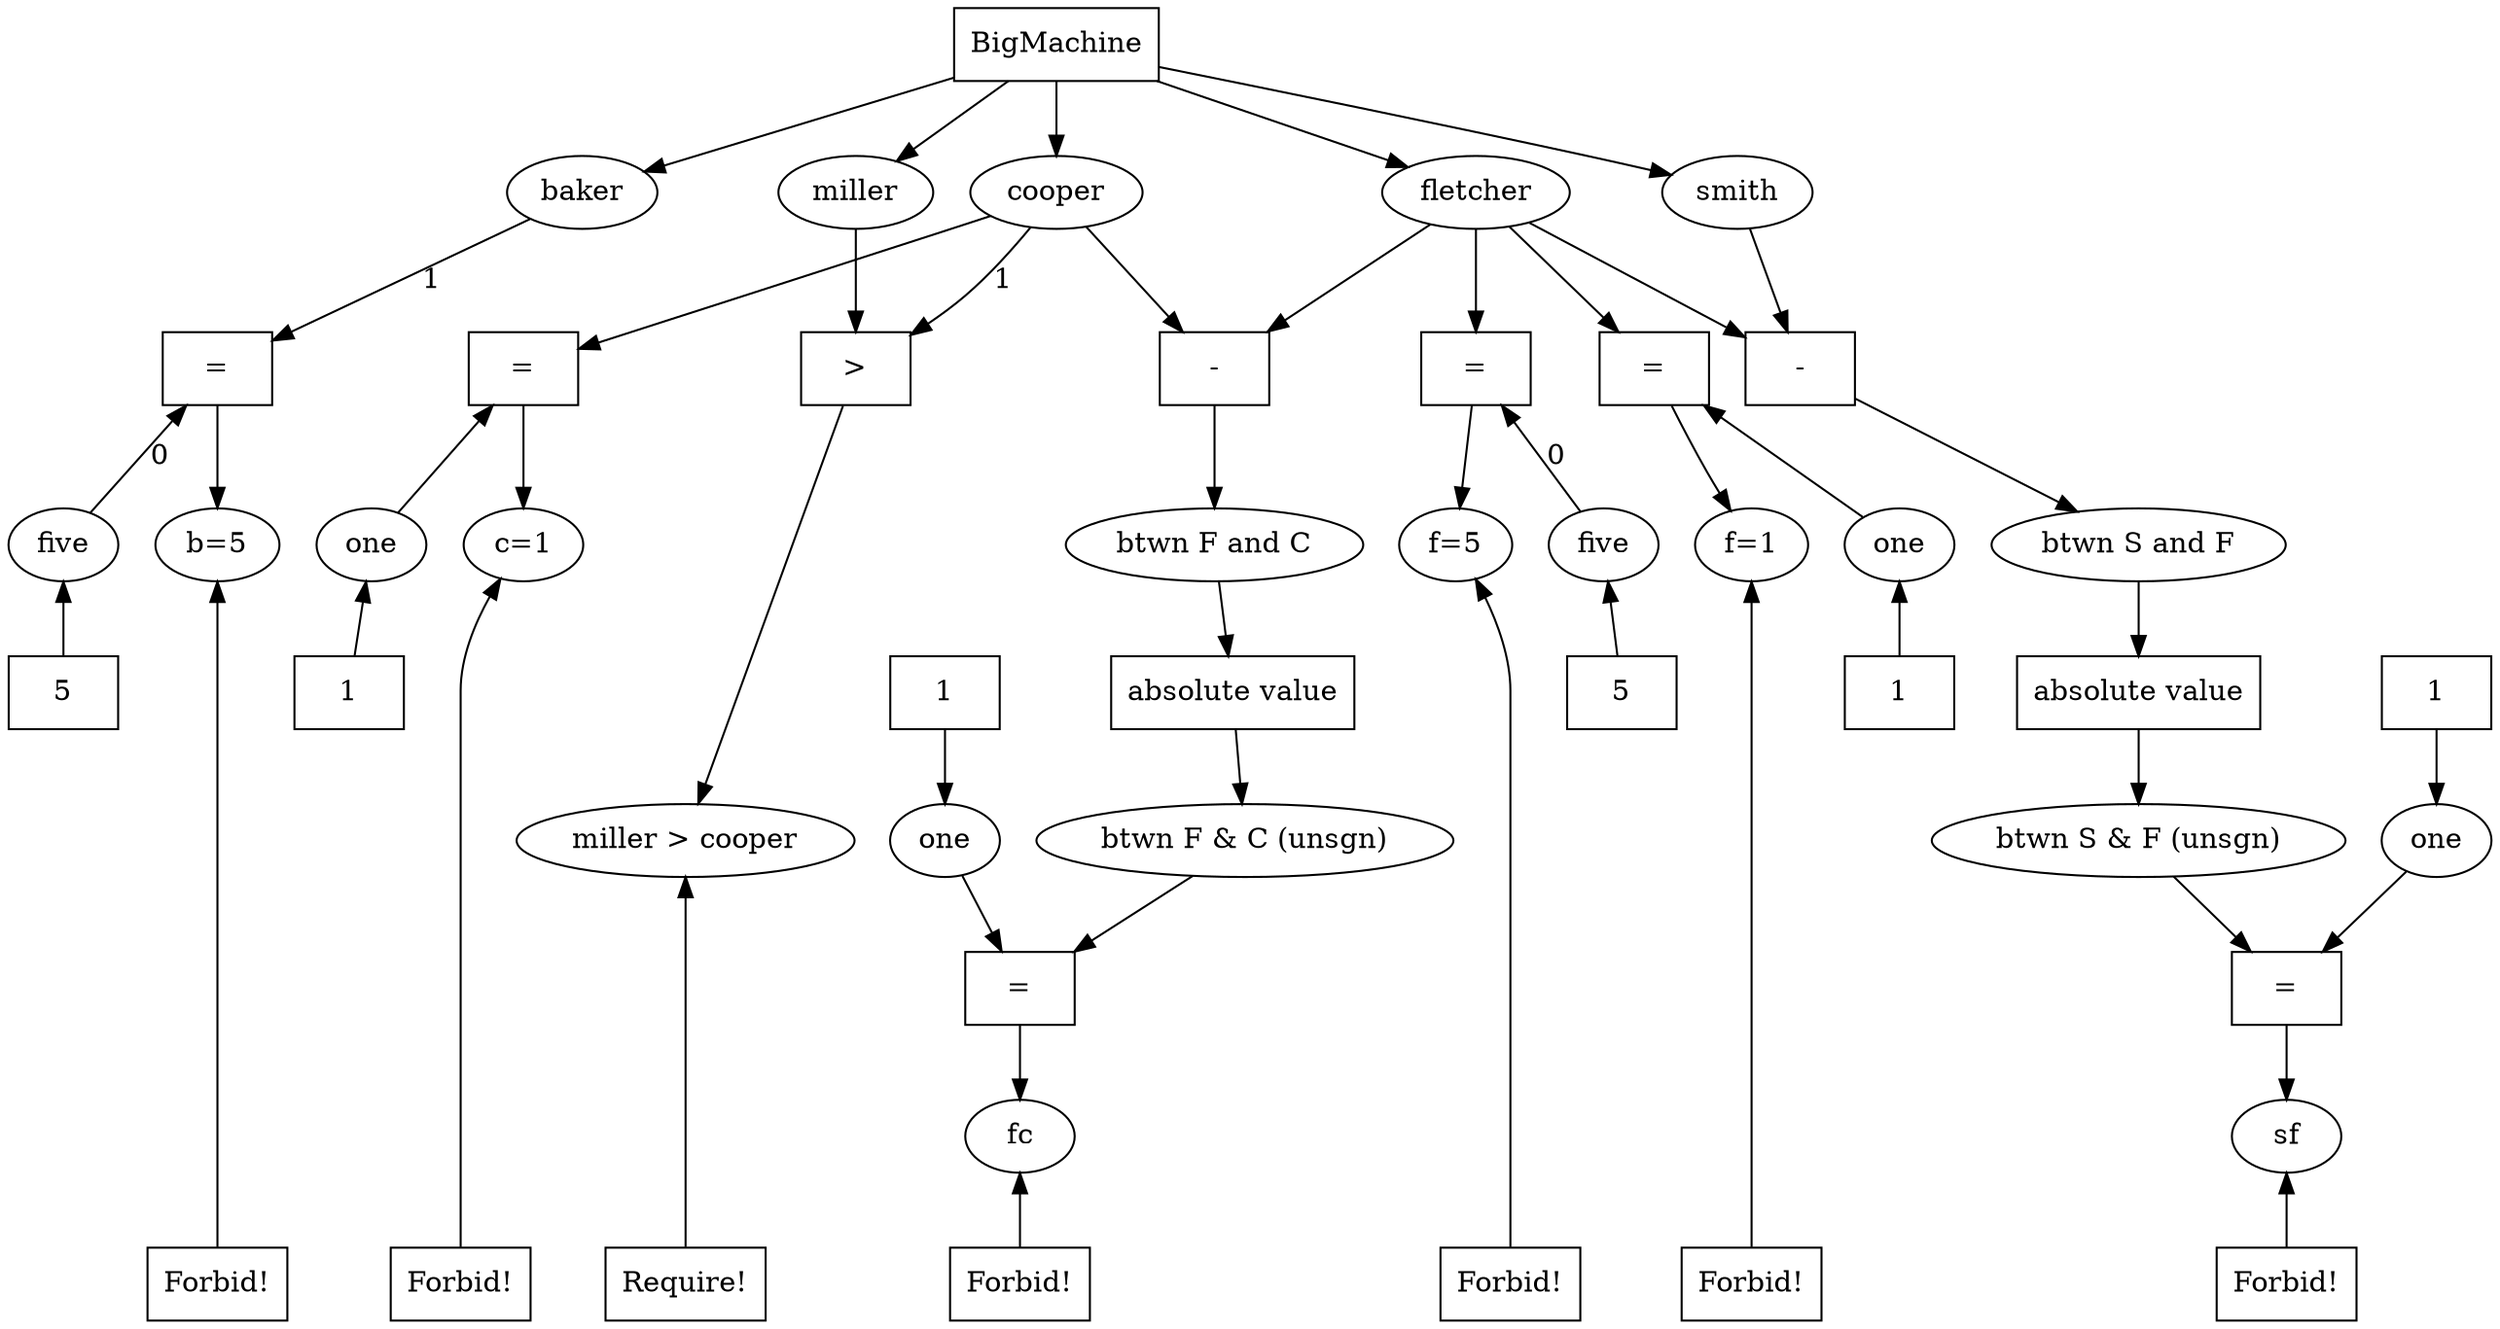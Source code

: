 digraph G {
  ratio=fill;
  "(variable) 11" [label="baker", shape="ellipse", rank="people" ];
  "(variable) 17" [label="cooper", shape="ellipse", rank="people" ];
  "(variable) 15" [label="fletcher", shape="ellipse", rank="people" ];
  "(variable) 19" [label="miller", shape="ellipse", rank="people" ];
  "(variable) 21" [label="smith", shape="ellipse", rank="people" ];


  "(propagator) 12" [label="=", shape="box" ];
   { rank=same; "(propagator) 12"; "(propagator) 14"; "(propagator) 16"; "(propagator) 34"; "(propagator) 37"; "(propagator) 18";  };
   { rank=same; "(variable) 130"; "(variable) 131"; "(variable) 238"; "(variable) 241" }; 
   { rank=same; "(variable) 25"; "(variable) 145"; "(variable) 29"; }; 
   { rank=same; "(propagator) 240"; "(propagator) 241"; "(propagator) 401"; "(propagator) 402"; "(propagator) 403"; };

  "(propagator) 240" [label="5", shape="box" ];
  "(variable) 130" -> "(propagator) 240" [label="", dir=back, ];
  "(variable) 130" [label="five", shape="ellipse" ];
  "(propagator) 241" [label="5", shape="box" ];
  "(variable) 131" -> "(propagator) 241" [label="", dir=back, ];
  "(variable) 131" [label="five", shape="ellipse" ];

  "(variable) 130" -> "(propagator) 12" [label=0 ];
  "(variable) 131" -> "(propagator) 14" [label=0 ];

  "(propagator) 18" [label=">", shape="box" ];
  "(variable) 19" -> "(propagator) 18" [label="" ];
  "(variable) 17" -> "(propagator) 18" [label=1 ];
  "(propagator) 18" -> "(variable) 145" [label="" ];
  "(variable) 145" [label="miller > cooper", shape="ellipse" ];
  "(propagator) 146" [label="Require!", shape="box" ];
  "(propagator) 146" -> "(variable) 145" [label="" ];



  "(propagator) 14" [label="=", shape="box" ];
  "(variable) 15" -> "(propagator) 14" [label="" ];
  "(propagator) 16" [label="-", shape="box" ];
  "(variable) 15" -> "(propagator) 16" [label="" ];
  "(variable) 17" -> "(propagator) 16" [label="" ];
   { rank=same; "(variable) 11"; "(variable) 15"; "(variable) 17"; "(variable) 19"; "(variable) 21" }; 
  "(propagator) 22" [label="-", shape="box" ];
  "(variable) 21" -> "(propagator) 22" [label="" ];
  "(variable) 15" -> "(propagator) 22" [label="" ];
  "(propagator) 22" -> "(variable) 23" [label="" ];
  "(variable) 23" [label="btwn S and F", shape="ellipse" ];
  "(propagator) 24" [label="absolute value", shape="box" ];
  "(variable) 23" -> "(propagator) 24" [label="" ];
  "(propagator) 24" -> "(variable) 25" [label="" ];
  "(variable) 25" [label="btwn S & F (unsgn)", shape="ellipse" ];
  "(propagator) 26" [label="=", shape="box" ];
  "(variable) 207" -> "(propagator) 26" [label="" ];
   { rank=same; "(variable) 209"; "(variable) 210"; "(variable) 35"; "(variable) 38" }; 

  "(propagator) 400" [label="1", shape="box" ];
  "(propagator) 400" -> "(variable) 207" [label="" ];
  "(variable) 207" [label="one", shape="ellipse" ];
  "(propagator) 401" [label="1", shape="box" ];
  "(propagator) 401" -> "(variable) 208" [label="" ];
  "(variable) 208" [label="one", shape="ellipse" ];
  "(propagator) 402" [label="1", shape="box" ];
   "(variable) 209" -> "(propagator) 402" [label="", dir=back, ];
  "(variable) 209" [label="one", shape="ellipse" ];
  "(propagator) 403" [label="1", shape="box" ];
  "(variable) 210" -> "(propagator) 403"  [label="", dir=back ];
  "(variable) 210" [label="one", shape="ellipse" ];

  "(propagator) 28" [label="=", shape="box" ];
  "(variable) 208" -> "(propagator) 28" [label="" ];
  "(variable) 29" -> "(propagator) 28" [label="" ];
  "(variable) 29" [label="btwn F & C (unsgn)", shape="ellipse" ];
  "(propagator) 30" [label="absolute value", shape="box" ];
  "(variable) 31" -> "(propagator) 30" [label="" ];
  "(variable) 31" [label="btwn F and C", shape="ellipse" ];
  "(propagator) 30" -> "(variable) 29" [label="" ];
  "(propagator) 28" -> "(variable) 32" [label="" ];
  "(variable) 32" [label="fc", shape="ellipse" ];
   { rank=max; "(propagator) 33"; "(propagator) 36"; "(propagator) 39"; "(propagator) 42"; "(propagator) 146"; "(propagator) 239"; "(propagator) 242" };
  "(propagator) 33" [label="Forbid!", shape="box", rank="forbid" ];
  "(propagator) 33" -> "(variable) 32" [label="" ];
  "(variable) 15" -> "(propagator) 34" [label="" ];

subgraph cluster_0 {
                label = "f_one";	
  "(propagator) 34" [label="=", shape="box" ];
  "(variable) 209" -> "(propagator) 34" [label="" ];
  "(propagator) 34" -> "(variable) 35" [label="" ];
  "(variable) 35" [label="f=1", shape="ellipse" ];
  "(propagator) 36" [label="Forbid!", shape="box", rank="forbid" ];
  "(propagator) 36" -> "(variable) 35" [label="" ];
	}
  "(propagator) 37" [label="=", shape="box" ];
  "(variable) 210" -> "(propagator) 37" [label="" ];
  "(variable) 17" -> "(propagator) 37" [label="" ];
  "(propagator) 37" -> "(variable) 38" [label="" ];
  "(variable) 38" [label="c=1", shape="ellipse" ];
  "(propagator) 39" [label="Forbid!", shape="box", rank="forbid" ];
  "(propagator) 39" -> "(variable) 38" [label="" ];
  "(variable) 25" -> "(propagator) 26" [label="" ];
  "(propagator) 26" -> "(variable) 41" [label="" ];
  "(variable) 41" [label="sf", shape="ellipse" ];
  "(propagator) 42" [label="Forbid!", shape="box", rank="forbid" ];
  "(propagator) 42" -> "(variable) 41" [label="" ];

  "(propagator) 57" [label="BigMachine", shape="box" ];
  "(propagator) 57" -> "(variable) 21" [label="" ];
  "(propagator) 57" -> "(variable) 19" [label="" ];
  "(propagator) 57" -> "(variable) 17" [label="" ];
  "(propagator) 57" -> "(variable) 15" [label="" ];
  "(propagator) 57" -> "(variable) 11" [label="" ];

  "(propagator) 16" -> "(variable) 31" [label="" ];
  "(propagator) 14" -> "(variable) 238" [label="" ];
  "(variable) 238" [label="f=5", shape="ellipse" ];
  "(propagator) 239" [label="Forbid!", shape="box", rank="forbid" ];
  "(propagator) 239" -> "(variable) 238" [label="" ];
  "(variable) 11" -> "(propagator) 12" [label=1 ];
  "(propagator) 12" -> "(variable) 241" [label="" ];
  "(variable) 241" [label="b=5", shape="ellipse" ];
  "(propagator) 242" [label="Forbid!", shape="box", rank="forbid" ];
  "(propagator) 242" -> "(variable) 241" [label="" ];
}
